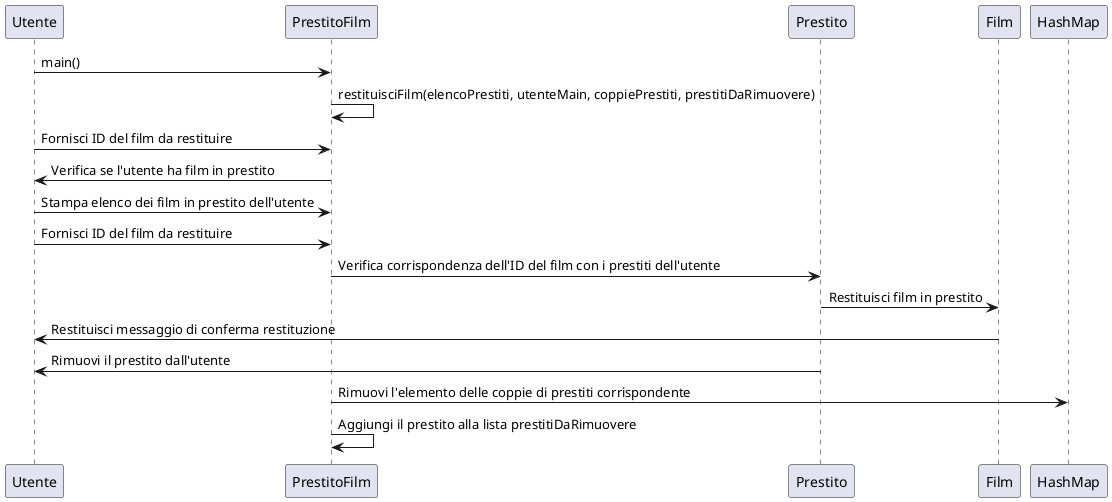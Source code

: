 @startuml restituisciFilm
Utente->PrestitoFilm: main()
PrestitoFilm->PrestitoFilm: restituisciFilm(elencoPrestiti, utenteMain, coppiePrestiti, prestitiDaRimuovere)
Utente->PrestitoFilm: Fornisci ID del film da restituire
PrestitoFilm->Utente: Verifica se l'utente ha film in prestito
Utente->PrestitoFilm: Stampa elenco dei film in prestito dell'utente
Utente->PrestitoFilm: Fornisci ID del film da restituire
PrestitoFilm->Prestito: Verifica corrispondenza dell'ID del film con i prestiti dell'utente
Prestito->Film: Restituisci film in prestito
Film->Utente: Restituisci messaggio di conferma restituzione
Prestito->Utente: Rimuovi il prestito dall'utente
PrestitoFilm->HashMap: Rimuovi l'elemento delle coppie di prestiti corrispondente
PrestitoFilm->PrestitoFilm: Aggiungi il prestito alla lista prestitiDaRimuovere
@enduml